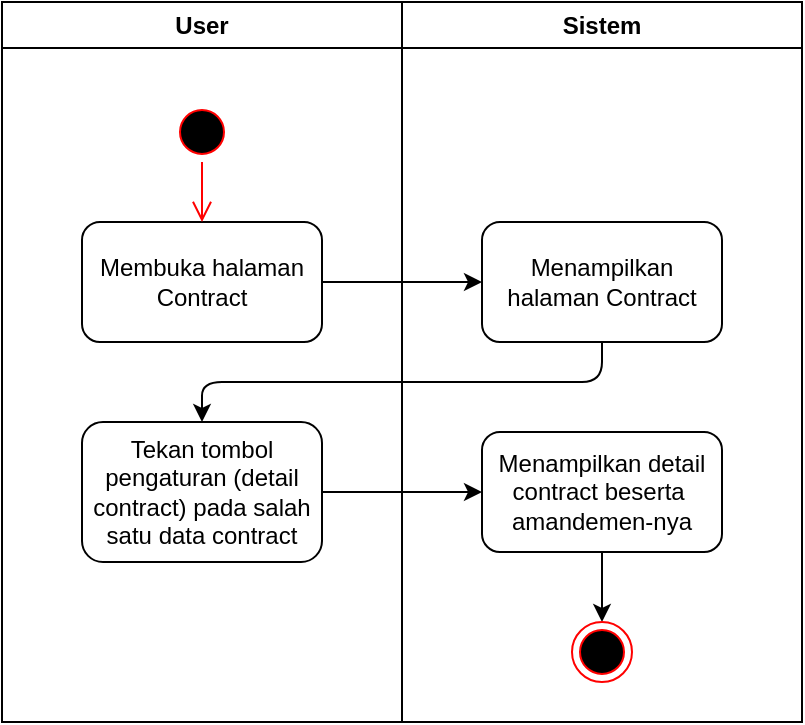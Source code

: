 <mxfile>
    <diagram id="v0Zlf-B5F0bAbzsHiIw_" name="Page-1">
        <mxGraphModel dx="693" dy="370" grid="1" gridSize="10" guides="1" tooltips="1" connect="1" arrows="1" fold="1" page="1" pageScale="1" pageWidth="850" pageHeight="1100" math="0" shadow="0">
            <root>
                <mxCell id="0"/>
                <mxCell id="1" parent="0"/>
                <mxCell id="28" value="User" style="swimlane;whiteSpace=wrap;html=1;" vertex="1" parent="1">
                    <mxGeometry x="120" y="120" width="200" height="360" as="geometry"/>
                </mxCell>
                <mxCell id="29" value="" style="ellipse;html=1;shape=startState;fillColor=#000000;strokeColor=#ff0000;" vertex="1" parent="28">
                    <mxGeometry x="85" y="50" width="30" height="30" as="geometry"/>
                </mxCell>
                <mxCell id="30" value="Membuka halaman Contract" style="rounded=1;whiteSpace=wrap;html=1;" vertex="1" parent="28">
                    <mxGeometry x="40" y="110" width="120" height="60" as="geometry"/>
                </mxCell>
                <mxCell id="31" value="" style="edgeStyle=orthogonalEdgeStyle;html=1;verticalAlign=bottom;endArrow=open;endSize=8;strokeColor=#ff0000;entryX=0.5;entryY=0;entryDx=0;entryDy=0;" edge="1" parent="28" source="29" target="30">
                    <mxGeometry relative="1" as="geometry">
                        <mxPoint x="100" y="110" as="targetPoint"/>
                    </mxGeometry>
                </mxCell>
                <mxCell id="32" value="Tekan tombol pengaturan (detail contract) pada salah satu data contract" style="rounded=1;whiteSpace=wrap;html=1;" vertex="1" parent="28">
                    <mxGeometry x="40" y="210" width="120" height="70" as="geometry"/>
                </mxCell>
                <mxCell id="33" value="Sistem" style="swimlane;whiteSpace=wrap;html=1;" vertex="1" parent="1">
                    <mxGeometry x="320" y="120" width="200" height="360" as="geometry"/>
                </mxCell>
                <mxCell id="34" value="Menampilkan halaman Contract" style="rounded=1;whiteSpace=wrap;html=1;" vertex="1" parent="33">
                    <mxGeometry x="40" y="110" width="120" height="60" as="geometry"/>
                </mxCell>
                <mxCell id="35" value="Menampilkan detail contract beserta&amp;nbsp;&lt;div&gt;amandemen-nya&lt;/div&gt;" style="rounded=1;whiteSpace=wrap;html=1;" vertex="1" parent="33">
                    <mxGeometry x="40" y="215" width="120" height="60" as="geometry"/>
                </mxCell>
                <mxCell id="36" style="edgeStyle=none;html=1;entryX=1;entryY=0.5;entryDx=0;entryDy=0;" edge="1" parent="33">
                    <mxGeometry relative="1" as="geometry">
                        <Array as="points">
                            <mxPoint x="180" y="450"/>
                            <mxPoint x="180" y="350"/>
                        </Array>
                        <mxPoint x="160.0" y="350" as="targetPoint"/>
                    </mxGeometry>
                </mxCell>
                <mxCell id="37" value="" style="edgeStyle=none;html=1;exitX=0.5;exitY=1;exitDx=0;exitDy=0;entryX=0.5;entryY=0;entryDx=0;entryDy=0;" edge="1" parent="33" source="35" target="38">
                    <mxGeometry relative="1" as="geometry">
                        <mxPoint x="99.67" y="310" as="sourcePoint"/>
                        <mxPoint x="100" y="320" as="targetPoint"/>
                    </mxGeometry>
                </mxCell>
                <mxCell id="38" value="" style="ellipse;html=1;shape=endState;fillColor=#000000;strokeColor=#ff0000;" vertex="1" parent="33">
                    <mxGeometry x="85" y="310" width="30" height="30" as="geometry"/>
                </mxCell>
                <mxCell id="39" value="" style="edgeStyle=none;html=1;" edge="1" parent="1" source="30" target="34">
                    <mxGeometry relative="1" as="geometry"/>
                </mxCell>
                <mxCell id="40" value="" style="edgeStyle=none;html=1;entryX=0.5;entryY=0;entryDx=0;entryDy=0;exitX=0.5;exitY=1;exitDx=0;exitDy=0;" edge="1" parent="1" source="34" target="32">
                    <mxGeometry relative="1" as="geometry">
                        <Array as="points">
                            <mxPoint x="420" y="310"/>
                            <mxPoint x="220" y="310"/>
                        </Array>
                    </mxGeometry>
                </mxCell>
                <mxCell id="41" value="" style="edgeStyle=none;html=1;" edge="1" parent="1" source="32" target="35">
                    <mxGeometry relative="1" as="geometry"/>
                </mxCell>
            </root>
        </mxGraphModel>
    </diagram>
</mxfile>